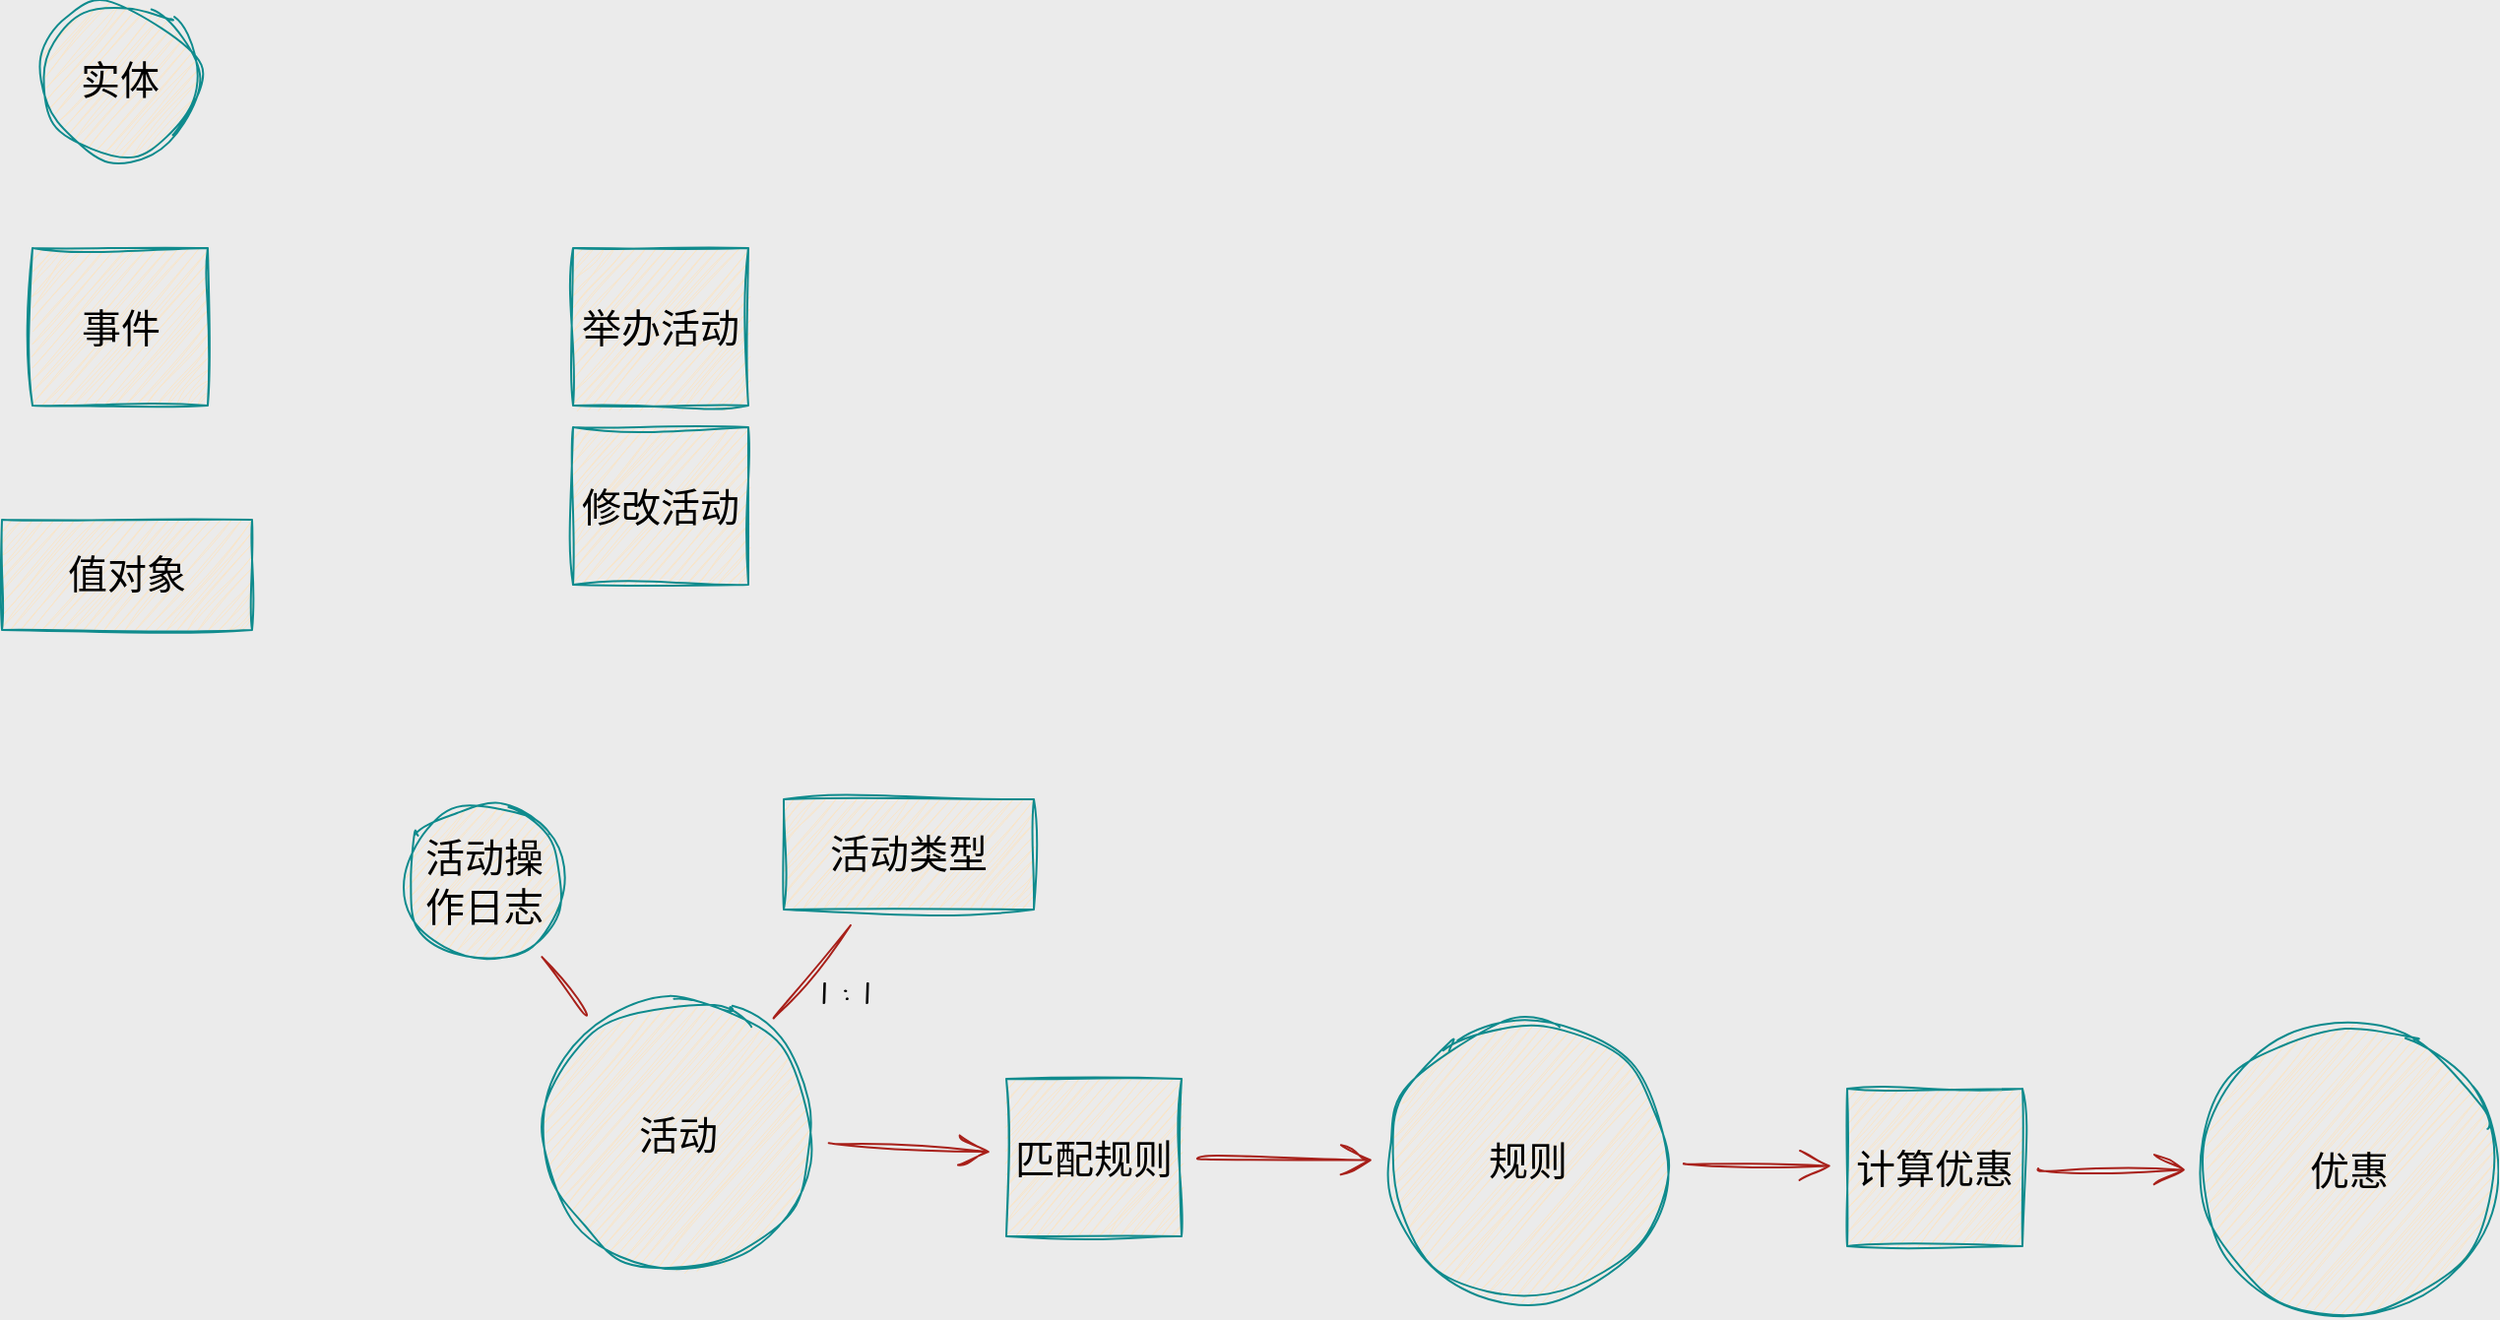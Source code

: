 <mxfile version="22.1.2" type="device">
  <diagram name="维修厂收银台支付" id="O6ujC93BLCetLpXo8q3m">
    <mxGraphModel dx="2270" dy="1367" grid="0" gridSize="10" guides="1" tooltips="1" connect="1" arrows="1" fold="1" page="0" pageScale="1" pageWidth="1654" pageHeight="1169" background="#EBEBEB" math="0" shadow="0">
      <root>
        <mxCell id="0" />
        <mxCell id="1" parent="0" />
        <mxCell id="LLnW429E2I7ipmRmypC7-1" value="事件" style="rounded=0;whiteSpace=wrap;html=1;sketch=1;curveFitting=1;jiggle=2;fontSize=20;labelBackgroundColor=none;fillColor=#FAE5C7;strokeColor=#0F8B8D;fontColor=default;" vertex="1" parent="1">
          <mxGeometry x="-114.5" y="-52" width="89" height="80" as="geometry" />
        </mxCell>
        <mxCell id="LLnW429E2I7ipmRmypC7-4" value="活动类型" style="rounded=0;whiteSpace=wrap;html=1;sketch=1;hachureGap=4;jiggle=2;curveFitting=1;fontFamily=Architects Daughter;fontSource=https%3A%2F%2Ffonts.googleapis.com%2Fcss%3Ffamily%3DArchitects%2BDaughter;fontSize=20;labelBackgroundColor=none;fillColor=#FAE5C7;strokeColor=#0F8B8D;fontColor=default;" vertex="1" parent="1">
          <mxGeometry x="267" y="228" width="127" height="56" as="geometry" />
        </mxCell>
        <mxCell id="LLnW429E2I7ipmRmypC7-18" style="edgeStyle=none;curved=1;rounded=0;sketch=1;hachureGap=4;jiggle=2;curveFitting=1;orthogonalLoop=1;jettySize=auto;html=1;fontFamily=Architects Daughter;fontSource=https%3A%2F%2Ffonts.googleapis.com%2Fcss%3Ffamily%3DArchitects%2BDaughter;fontSize=16;endArrow=none;startSize=14;endSize=14;sourcePerimeterSpacing=8;targetPerimeterSpacing=8;endFill=0;labelBackgroundColor=none;strokeColor=#A8201A;fontColor=default;" edge="1" parent="1" source="LLnW429E2I7ipmRmypC7-6" target="LLnW429E2I7ipmRmypC7-4">
          <mxGeometry relative="1" as="geometry" />
        </mxCell>
        <mxCell id="LLnW429E2I7ipmRmypC7-24" value="1 : 1" style="edgeLabel;html=1;align=center;verticalAlign=middle;resizable=0;points=[];fontSize=20;fontFamily=Architects Daughter;labelBorderColor=none;labelBackgroundColor=none;fontColor=default;" vertex="1" connectable="0" parent="LLnW429E2I7ipmRmypC7-18">
          <mxGeometry x="-0.34" y="1" relative="1" as="geometry">
            <mxPoint x="24" y="2" as="offset" />
          </mxGeometry>
        </mxCell>
        <mxCell id="LLnW429E2I7ipmRmypC7-19" style="edgeStyle=none;curved=1;rounded=0;sketch=1;hachureGap=4;jiggle=2;curveFitting=1;orthogonalLoop=1;jettySize=auto;html=1;fontFamily=Architects Daughter;fontSource=https%3A%2F%2Ffonts.googleapis.com%2Fcss%3Ffamily%3DArchitects%2BDaughter;fontSize=16;endArrow=none;startSize=14;endSize=14;sourcePerimeterSpacing=8;targetPerimeterSpacing=8;endFill=0;labelBackgroundColor=none;strokeColor=#A8201A;fontColor=default;" edge="1" parent="1" source="LLnW429E2I7ipmRmypC7-6" target="LLnW429E2I7ipmRmypC7-15">
          <mxGeometry relative="1" as="geometry" />
        </mxCell>
        <mxCell id="LLnW429E2I7ipmRmypC7-20" style="edgeStyle=none;curved=1;rounded=0;sketch=1;hachureGap=4;jiggle=2;curveFitting=1;orthogonalLoop=1;jettySize=auto;html=1;fontFamily=Architects Daughter;fontSource=https%3A%2F%2Ffonts.googleapis.com%2Fcss%3Ffamily%3DArchitects%2BDaughter;fontSize=16;endArrow=open;startSize=14;endSize=14;sourcePerimeterSpacing=8;targetPerimeterSpacing=8;labelBackgroundColor=none;strokeColor=#A8201A;fontColor=default;" edge="1" parent="1" source="LLnW429E2I7ipmRmypC7-6" target="LLnW429E2I7ipmRmypC7-12">
          <mxGeometry relative="1" as="geometry" />
        </mxCell>
        <mxCell id="LLnW429E2I7ipmRmypC7-6" value="&lt;span style=&quot;font-family: Helvetica; font-size: 20px; font-style: normal; font-variant-ligatures: normal; font-variant-caps: normal; font-weight: 400; letter-spacing: normal; orphans: 2; text-align: center; text-indent: 0px; text-transform: none; widows: 2; word-spacing: 0px; -webkit-text-stroke-width: 0px; text-decoration-thickness: initial; text-decoration-style: initial; text-decoration-color: initial; float: none; display: inline !important;&quot;&gt;活动&lt;/span&gt;" style="ellipse;whiteSpace=wrap;html=1;sketch=1;hachureGap=4;jiggle=2;curveFitting=1;fontFamily=Architects Daughter;fontSource=https%3A%2F%2Ffonts.googleapis.com%2Fcss%3Ffamily%3DArchitects%2BDaughter;fontSize=20;labelBackgroundColor=none;fillColor=#FAE5C7;strokeColor=#0F8B8D;fontColor=default;" vertex="1" parent="1">
          <mxGeometry x="145" y="330" width="137" height="137" as="geometry" />
        </mxCell>
        <mxCell id="LLnW429E2I7ipmRmypC7-22" style="edgeStyle=none;curved=1;rounded=0;sketch=1;hachureGap=4;jiggle=2;curveFitting=1;orthogonalLoop=1;jettySize=auto;html=1;fontFamily=Architects Daughter;fontSource=https%3A%2F%2Ffonts.googleapis.com%2Fcss%3Ffamily%3DArchitects%2BDaughter;fontSize=16;endArrow=open;startSize=14;endSize=14;sourcePerimeterSpacing=8;targetPerimeterSpacing=8;labelBackgroundColor=none;strokeColor=#A8201A;fontColor=default;" edge="1" parent="1" source="LLnW429E2I7ipmRmypC7-7" target="LLnW429E2I7ipmRmypC7-13">
          <mxGeometry relative="1" as="geometry" />
        </mxCell>
        <mxCell id="LLnW429E2I7ipmRmypC7-7" value="&lt;span style=&quot;font-family: Helvetica; font-size: 20px; font-style: normal; font-variant-ligatures: normal; font-variant-caps: normal; font-weight: 400; letter-spacing: normal; orphans: 2; text-align: center; text-indent: 0px; text-transform: none; widows: 2; word-spacing: 0px; -webkit-text-stroke-width: 0px; text-decoration-thickness: initial; text-decoration-style: initial; text-decoration-color: initial; float: none; display: inline !important;&quot;&gt;规则&lt;/span&gt;" style="ellipse;whiteSpace=wrap;html=1;sketch=1;hachureGap=4;jiggle=2;curveFitting=1;fontFamily=Architects Daughter;fontSource=https%3A%2F%2Ffonts.googleapis.com%2Fcss%3Ffamily%3DArchitects%2BDaughter;fontSize=20;labelBackgroundColor=none;fillColor=#FAE5C7;strokeColor=#0F8B8D;fontColor=default;" vertex="1" parent="1">
          <mxGeometry x="574" y="341" width="142" height="142" as="geometry" />
        </mxCell>
        <mxCell id="LLnW429E2I7ipmRmypC7-8" value="&lt;span style=&quot;font-family: Helvetica; font-size: 20px; font-style: normal; font-variant-ligatures: normal; font-variant-caps: normal; font-weight: 400; letter-spacing: normal; orphans: 2; text-align: center; text-indent: 0px; text-transform: none; widows: 2; word-spacing: 0px; -webkit-text-stroke-width: 0px; text-decoration-thickness: initial; text-decoration-style: initial; text-decoration-color: initial; float: none; display: inline !important;&quot;&gt;优惠&lt;/span&gt;" style="ellipse;whiteSpace=wrap;html=1;sketch=1;hachureGap=4;jiggle=2;curveFitting=1;fontFamily=Architects Daughter;fontSource=https%3A%2F%2Ffonts.googleapis.com%2Fcss%3Ffamily%3DArchitects%2BDaughter;fontSize=20;labelBackgroundColor=none;fillColor=#FAE5C7;strokeColor=#0F8B8D;fontColor=default;" vertex="1" parent="1">
          <mxGeometry x="987" y="343" width="150" height="148" as="geometry" />
        </mxCell>
        <mxCell id="LLnW429E2I7ipmRmypC7-9" value="&lt;span style=&quot;font-family: Helvetica; font-size: 20px; font-style: normal; font-variant-ligatures: normal; font-variant-caps: normal; font-weight: 400; letter-spacing: normal; orphans: 2; text-align: center; text-indent: 0px; text-transform: none; widows: 2; word-spacing: 0px; -webkit-text-stroke-width: 0px; text-decoration-thickness: initial; text-decoration-style: initial; text-decoration-color: initial; float: none; display: inline !important;&quot;&gt;实体&lt;/span&gt;" style="ellipse;whiteSpace=wrap;html=1;sketch=1;hachureGap=4;jiggle=2;curveFitting=1;fontFamily=Architects Daughter;fontSource=https%3A%2F%2Ffonts.googleapis.com%2Fcss%3Ffamily%3DArchitects%2BDaughter;fontSize=20;labelBackgroundColor=none;fillColor=#FAE5C7;strokeColor=#0F8B8D;fontColor=default;" vertex="1" parent="1">
          <mxGeometry x="-110" y="-177" width="80" height="80" as="geometry" />
        </mxCell>
        <mxCell id="LLnW429E2I7ipmRmypC7-10" value="值对象" style="rounded=0;whiteSpace=wrap;html=1;sketch=1;hachureGap=4;jiggle=2;curveFitting=1;fontFamily=Architects Daughter;fontSource=https%3A%2F%2Ffonts.googleapis.com%2Fcss%3Ffamily%3DArchitects%2BDaughter;fontSize=20;labelBackgroundColor=none;fillColor=#FAE5C7;strokeColor=#0F8B8D;fontColor=default;" vertex="1" parent="1">
          <mxGeometry x="-130" y="86" width="127" height="56" as="geometry" />
        </mxCell>
        <mxCell id="LLnW429E2I7ipmRmypC7-11" value="举办活动" style="rounded=0;whiteSpace=wrap;html=1;sketch=1;curveFitting=1;jiggle=2;fontSize=20;labelBackgroundColor=none;fillColor=#FAE5C7;strokeColor=#0F8B8D;fontColor=default;" vertex="1" parent="1">
          <mxGeometry x="160" y="-52" width="89" height="80" as="geometry" />
        </mxCell>
        <mxCell id="LLnW429E2I7ipmRmypC7-21" style="edgeStyle=none;curved=1;rounded=0;sketch=1;hachureGap=4;jiggle=2;curveFitting=1;orthogonalLoop=1;jettySize=auto;html=1;fontFamily=Architects Daughter;fontSource=https%3A%2F%2Ffonts.googleapis.com%2Fcss%3Ffamily%3DArchitects%2BDaughter;fontSize=16;endArrow=open;startSize=14;endSize=14;sourcePerimeterSpacing=8;targetPerimeterSpacing=8;labelBackgroundColor=none;strokeColor=#A8201A;fontColor=default;" edge="1" parent="1" source="LLnW429E2I7ipmRmypC7-12" target="LLnW429E2I7ipmRmypC7-7">
          <mxGeometry relative="1" as="geometry" />
        </mxCell>
        <mxCell id="LLnW429E2I7ipmRmypC7-12" value="匹配规则" style="rounded=0;whiteSpace=wrap;html=1;sketch=1;curveFitting=1;jiggle=2;fontSize=20;labelBackgroundColor=none;fillColor=#FAE5C7;strokeColor=#0F8B8D;fontColor=default;" vertex="1" parent="1">
          <mxGeometry x="380" y="370" width="89" height="80" as="geometry" />
        </mxCell>
        <mxCell id="LLnW429E2I7ipmRmypC7-23" style="edgeStyle=none;curved=1;rounded=0;sketch=1;hachureGap=4;jiggle=2;curveFitting=1;orthogonalLoop=1;jettySize=auto;html=1;fontFamily=Architects Daughter;fontSource=https%3A%2F%2Ffonts.googleapis.com%2Fcss%3Ffamily%3DArchitects%2BDaughter;fontSize=16;endArrow=open;startSize=14;endSize=14;sourcePerimeterSpacing=8;targetPerimeterSpacing=8;labelBackgroundColor=none;strokeColor=#A8201A;fontColor=default;" edge="1" parent="1" source="LLnW429E2I7ipmRmypC7-13" target="LLnW429E2I7ipmRmypC7-8">
          <mxGeometry relative="1" as="geometry" />
        </mxCell>
        <mxCell id="LLnW429E2I7ipmRmypC7-13" value="计算优惠" style="rounded=0;whiteSpace=wrap;html=1;sketch=1;curveFitting=1;jiggle=2;fontSize=20;labelBackgroundColor=none;fillColor=#FAE5C7;strokeColor=#0F8B8D;fontColor=default;" vertex="1" parent="1">
          <mxGeometry x="807" y="375" width="89" height="80" as="geometry" />
        </mxCell>
        <mxCell id="LLnW429E2I7ipmRmypC7-14" value="修改活动" style="rounded=0;whiteSpace=wrap;html=1;sketch=1;curveFitting=1;jiggle=2;fontSize=20;labelBackgroundColor=none;fillColor=#FAE5C7;strokeColor=#0F8B8D;fontColor=default;" vertex="1" parent="1">
          <mxGeometry x="160" y="39" width="89" height="80" as="geometry" />
        </mxCell>
        <mxCell id="LLnW429E2I7ipmRmypC7-15" value="&lt;span style=&quot;font-family: Helvetica; font-size: 20px; font-style: normal; font-variant-ligatures: normal; font-variant-caps: normal; font-weight: 400; letter-spacing: normal; orphans: 2; text-align: center; text-indent: 0px; text-transform: none; widows: 2; word-spacing: 0px; -webkit-text-stroke-width: 0px; text-decoration-thickness: initial; text-decoration-style: initial; text-decoration-color: initial; float: none; display: inline !important;&quot;&gt;活动操作日志&lt;/span&gt;" style="ellipse;whiteSpace=wrap;html=1;sketch=1;hachureGap=4;jiggle=2;curveFitting=1;fontFamily=Architects Daughter;fontSource=https%3A%2F%2Ffonts.googleapis.com%2Fcss%3Ffamily%3DArchitects%2BDaughter;fontSize=20;labelBackgroundColor=none;fillColor=#FAE5C7;strokeColor=#0F8B8D;fontColor=default;" vertex="1" parent="1">
          <mxGeometry x="75" y="230" width="80" height="80" as="geometry" />
        </mxCell>
      </root>
    </mxGraphModel>
  </diagram>
</mxfile>
